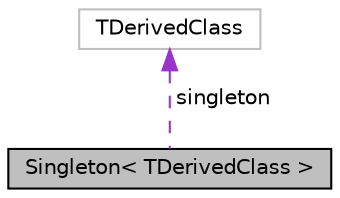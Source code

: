 digraph "Singleton&lt; TDerivedClass &gt;"
{
  edge [fontname="Helvetica",fontsize="10",labelfontname="Helvetica",labelfontsize="10"];
  node [fontname="Helvetica",fontsize="10",shape=record];
  Node20 [label="Singleton\< TDerivedClass \>",height=0.2,width=0.4,color="black", fillcolor="grey75", style="filled", fontcolor="black"];
  Node21 -> Node20 [dir="back",color="darkorchid3",fontsize="10",style="dashed",label=" singleton" ,fontname="Helvetica"];
  Node21 [label="TDerivedClass",height=0.2,width=0.4,color="grey75", fillcolor="white", style="filled"];
}
